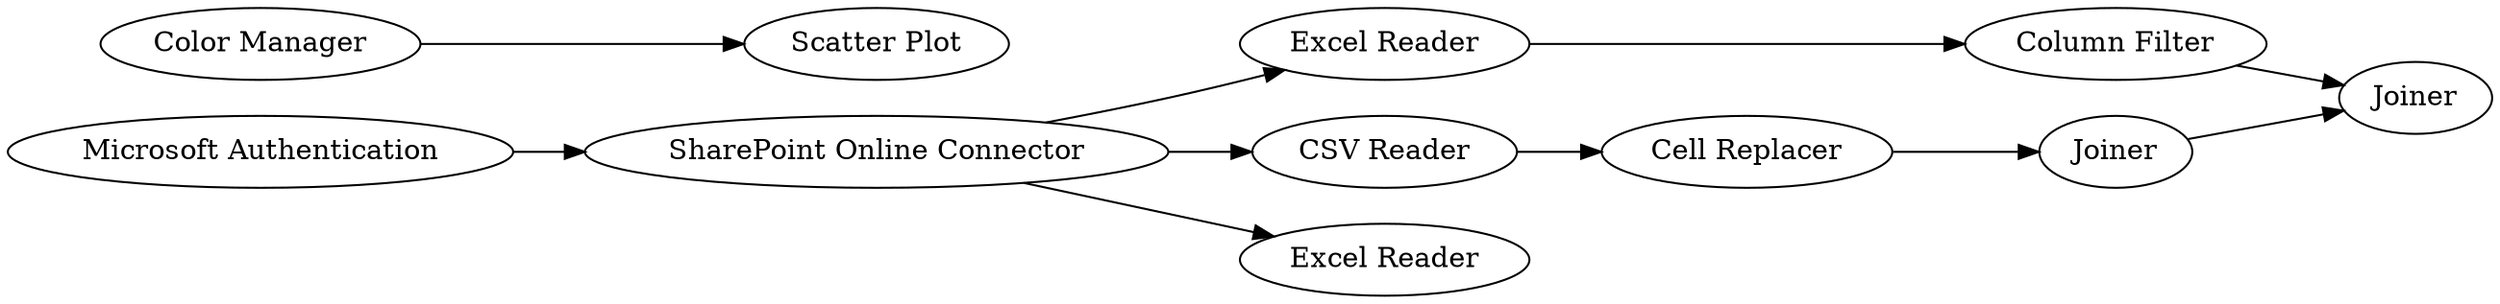 digraph {
	7 -> 8
	1 -> 2
	8 -> 9
	2 -> 4
	5 -> 7
	11 -> 12
	2 -> 3
	2 -> 5
	6 -> 9
	4 -> 6
	5 [label="CSV Reader"]
	1 [label="Microsoft Authentication"]
	7 [label="Cell Replacer"]
	9 [label=Joiner]
	11 [label="Color Manager"]
	4 [label="Excel Reader"]
	6 [label="Column Filter"]
	8 [label=Joiner]
	3 [label="Excel Reader"]
	2 [label="SharePoint Online Connector"]
	12 [label="Scatter Plot"]
	rankdir=LR
}
